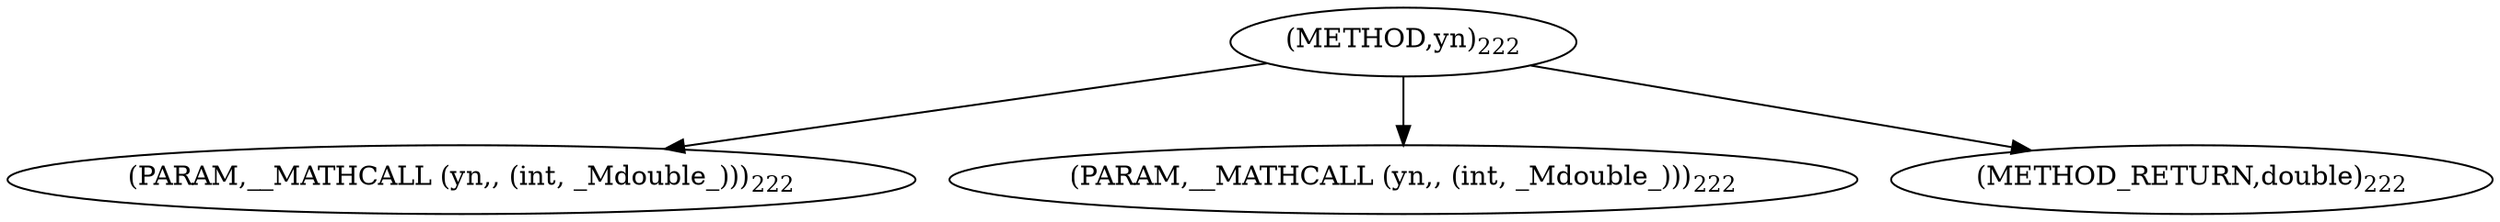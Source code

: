 digraph "yn" {  
"20590" [label = <(METHOD,yn)<SUB>222</SUB>> ]
"20591" [label = <(PARAM,__MATHCALL (yn,, (int, _Mdouble_)))<SUB>222</SUB>> ]
"20592" [label = <(PARAM,__MATHCALL (yn,, (int, _Mdouble_)))<SUB>222</SUB>> ]
"20593" [label = <(METHOD_RETURN,double)<SUB>222</SUB>> ]
  "20590" -> "20591" 
  "20590" -> "20592" 
  "20590" -> "20593" 
}
